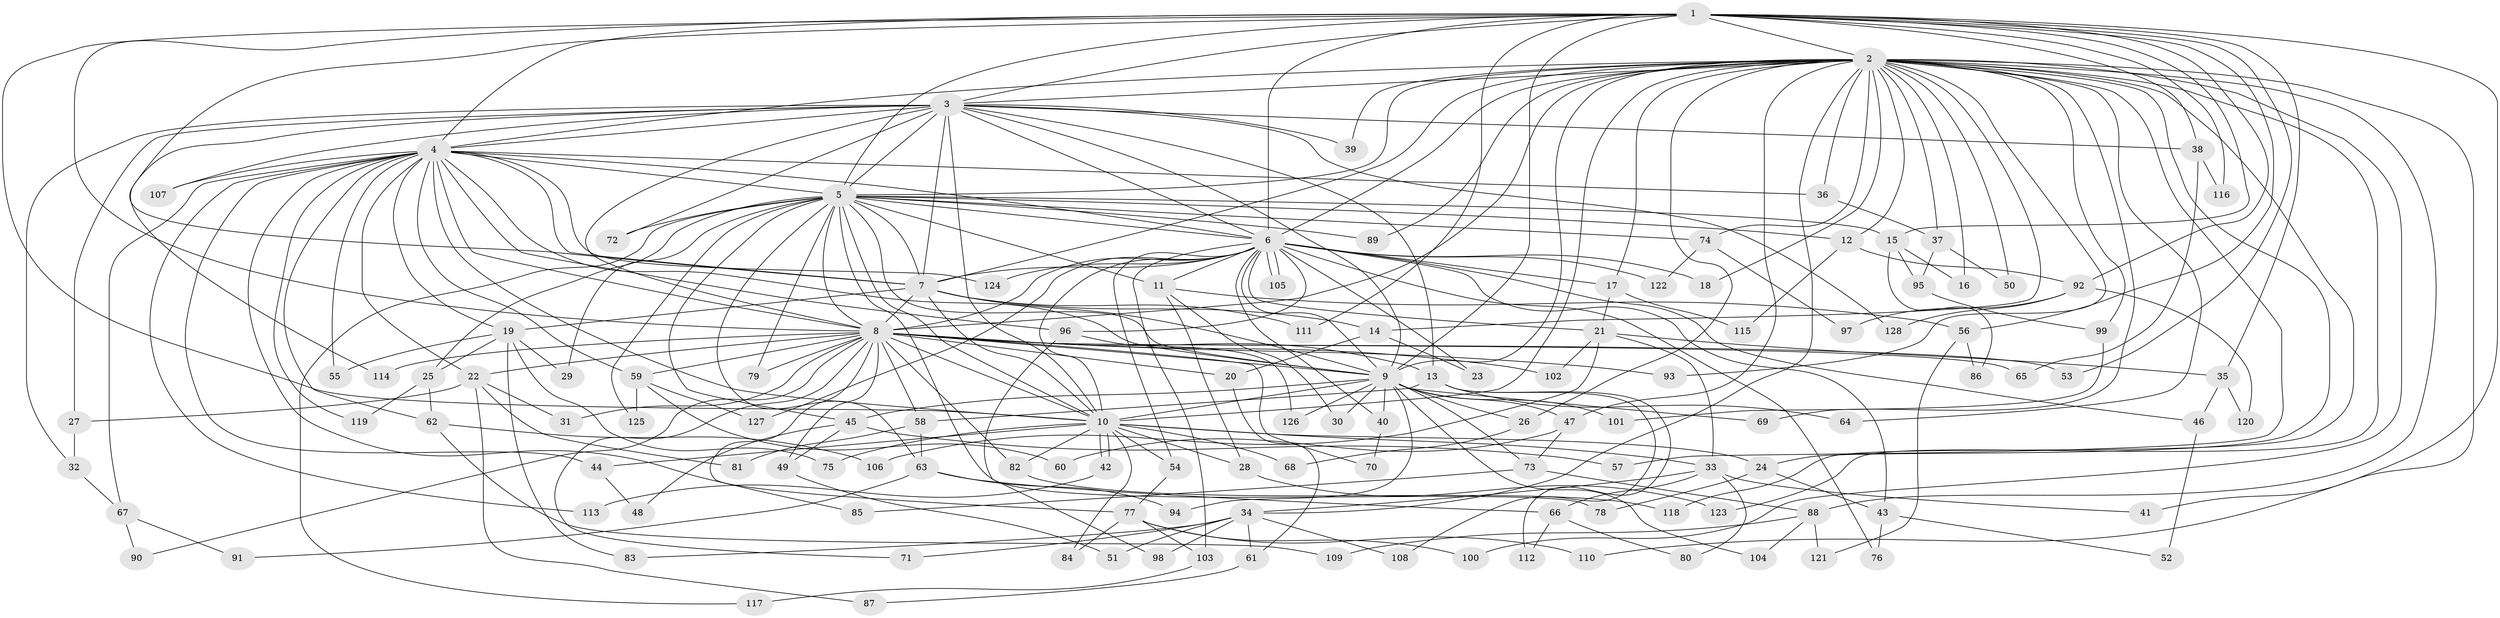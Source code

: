 // Generated by graph-tools (version 1.1) at 2025/44/03/09/25 04:44:49]
// undirected, 128 vertices, 281 edges
graph export_dot {
graph [start="1"]
  node [color=gray90,style=filled];
  1;
  2;
  3;
  4;
  5;
  6;
  7;
  8;
  9;
  10;
  11;
  12;
  13;
  14;
  15;
  16;
  17;
  18;
  19;
  20;
  21;
  22;
  23;
  24;
  25;
  26;
  27;
  28;
  29;
  30;
  31;
  32;
  33;
  34;
  35;
  36;
  37;
  38;
  39;
  40;
  41;
  42;
  43;
  44;
  45;
  46;
  47;
  48;
  49;
  50;
  51;
  52;
  53;
  54;
  55;
  56;
  57;
  58;
  59;
  60;
  61;
  62;
  63;
  64;
  65;
  66;
  67;
  68;
  69;
  70;
  71;
  72;
  73;
  74;
  75;
  76;
  77;
  78;
  79;
  80;
  81;
  82;
  83;
  84;
  85;
  86;
  87;
  88;
  89;
  90;
  91;
  92;
  93;
  94;
  95;
  96;
  97;
  98;
  99;
  100;
  101;
  102;
  103;
  104;
  105;
  106;
  107;
  108;
  109;
  110;
  111;
  112;
  113;
  114;
  115;
  116;
  117;
  118;
  119;
  120;
  121;
  122;
  123;
  124;
  125;
  126;
  127;
  128;
  1 -- 2;
  1 -- 3;
  1 -- 4;
  1 -- 5;
  1 -- 6;
  1 -- 7;
  1 -- 8;
  1 -- 9;
  1 -- 10;
  1 -- 15;
  1 -- 35;
  1 -- 38;
  1 -- 41;
  1 -- 53;
  1 -- 56;
  1 -- 92;
  1 -- 111;
  1 -- 116;
  2 -- 3;
  2 -- 4;
  2 -- 5;
  2 -- 6;
  2 -- 7;
  2 -- 8;
  2 -- 9;
  2 -- 10;
  2 -- 12;
  2 -- 14;
  2 -- 16;
  2 -- 17;
  2 -- 18;
  2 -- 24;
  2 -- 26;
  2 -- 34;
  2 -- 36;
  2 -- 37;
  2 -- 39;
  2 -- 47;
  2 -- 50;
  2 -- 57;
  2 -- 64;
  2 -- 69;
  2 -- 74;
  2 -- 88;
  2 -- 89;
  2 -- 93;
  2 -- 99;
  2 -- 100;
  2 -- 110;
  2 -- 118;
  2 -- 123;
  3 -- 4;
  3 -- 5;
  3 -- 6;
  3 -- 7;
  3 -- 8;
  3 -- 9;
  3 -- 10;
  3 -- 13;
  3 -- 27;
  3 -- 32;
  3 -- 38;
  3 -- 39;
  3 -- 72;
  3 -- 107;
  3 -- 114;
  3 -- 128;
  4 -- 5;
  4 -- 6;
  4 -- 7;
  4 -- 8;
  4 -- 9;
  4 -- 10;
  4 -- 19;
  4 -- 22;
  4 -- 36;
  4 -- 44;
  4 -- 55;
  4 -- 59;
  4 -- 62;
  4 -- 67;
  4 -- 85;
  4 -- 96;
  4 -- 107;
  4 -- 113;
  4 -- 119;
  4 -- 124;
  5 -- 6;
  5 -- 7;
  5 -- 8;
  5 -- 9;
  5 -- 10;
  5 -- 11;
  5 -- 12;
  5 -- 15;
  5 -- 25;
  5 -- 29;
  5 -- 45;
  5 -- 63;
  5 -- 72;
  5 -- 74;
  5 -- 78;
  5 -- 79;
  5 -- 89;
  5 -- 117;
  5 -- 125;
  6 -- 7;
  6 -- 8;
  6 -- 9;
  6 -- 10;
  6 -- 11;
  6 -- 17;
  6 -- 18;
  6 -- 21;
  6 -- 23;
  6 -- 40;
  6 -- 43;
  6 -- 46;
  6 -- 54;
  6 -- 76;
  6 -- 96;
  6 -- 103;
  6 -- 105;
  6 -- 105;
  6 -- 122;
  6 -- 124;
  6 -- 127;
  7 -- 8;
  7 -- 9;
  7 -- 10;
  7 -- 14;
  7 -- 19;
  7 -- 111;
  8 -- 9;
  8 -- 10;
  8 -- 13;
  8 -- 20;
  8 -- 22;
  8 -- 31;
  8 -- 49;
  8 -- 53;
  8 -- 58;
  8 -- 59;
  8 -- 65;
  8 -- 70;
  8 -- 71;
  8 -- 77;
  8 -- 79;
  8 -- 82;
  8 -- 90;
  8 -- 93;
  8 -- 102;
  8 -- 114;
  9 -- 10;
  9 -- 26;
  9 -- 30;
  9 -- 40;
  9 -- 45;
  9 -- 47;
  9 -- 69;
  9 -- 73;
  9 -- 94;
  9 -- 101;
  9 -- 104;
  9 -- 126;
  10 -- 24;
  10 -- 28;
  10 -- 33;
  10 -- 42;
  10 -- 42;
  10 -- 44;
  10 -- 54;
  10 -- 68;
  10 -- 75;
  10 -- 82;
  10 -- 84;
  11 -- 28;
  11 -- 30;
  11 -- 56;
  12 -- 92;
  12 -- 115;
  13 -- 58;
  13 -- 64;
  13 -- 108;
  13 -- 112;
  14 -- 20;
  14 -- 23;
  15 -- 16;
  15 -- 86;
  15 -- 95;
  17 -- 21;
  17 -- 115;
  19 -- 25;
  19 -- 29;
  19 -- 55;
  19 -- 75;
  19 -- 83;
  20 -- 61;
  21 -- 33;
  21 -- 35;
  21 -- 102;
  21 -- 106;
  22 -- 27;
  22 -- 31;
  22 -- 81;
  22 -- 87;
  24 -- 43;
  24 -- 78;
  25 -- 62;
  25 -- 119;
  26 -- 68;
  27 -- 32;
  28 -- 123;
  32 -- 67;
  33 -- 34;
  33 -- 41;
  33 -- 66;
  33 -- 80;
  34 -- 51;
  34 -- 61;
  34 -- 71;
  34 -- 83;
  34 -- 98;
  34 -- 108;
  35 -- 46;
  35 -- 120;
  36 -- 37;
  37 -- 50;
  37 -- 95;
  38 -- 65;
  38 -- 116;
  40 -- 70;
  42 -- 113;
  43 -- 52;
  43 -- 76;
  44 -- 48;
  45 -- 48;
  45 -- 49;
  45 -- 57;
  46 -- 52;
  47 -- 60;
  47 -- 73;
  49 -- 51;
  54 -- 77;
  56 -- 86;
  56 -- 121;
  58 -- 63;
  58 -- 81;
  59 -- 60;
  59 -- 125;
  59 -- 127;
  61 -- 87;
  62 -- 106;
  62 -- 109;
  63 -- 66;
  63 -- 91;
  63 -- 94;
  66 -- 80;
  66 -- 112;
  67 -- 90;
  67 -- 91;
  73 -- 85;
  73 -- 88;
  74 -- 97;
  74 -- 122;
  77 -- 84;
  77 -- 100;
  77 -- 103;
  77 -- 110;
  82 -- 118;
  88 -- 104;
  88 -- 109;
  88 -- 121;
  92 -- 97;
  92 -- 120;
  92 -- 128;
  95 -- 99;
  96 -- 98;
  96 -- 126;
  99 -- 101;
  103 -- 117;
}
